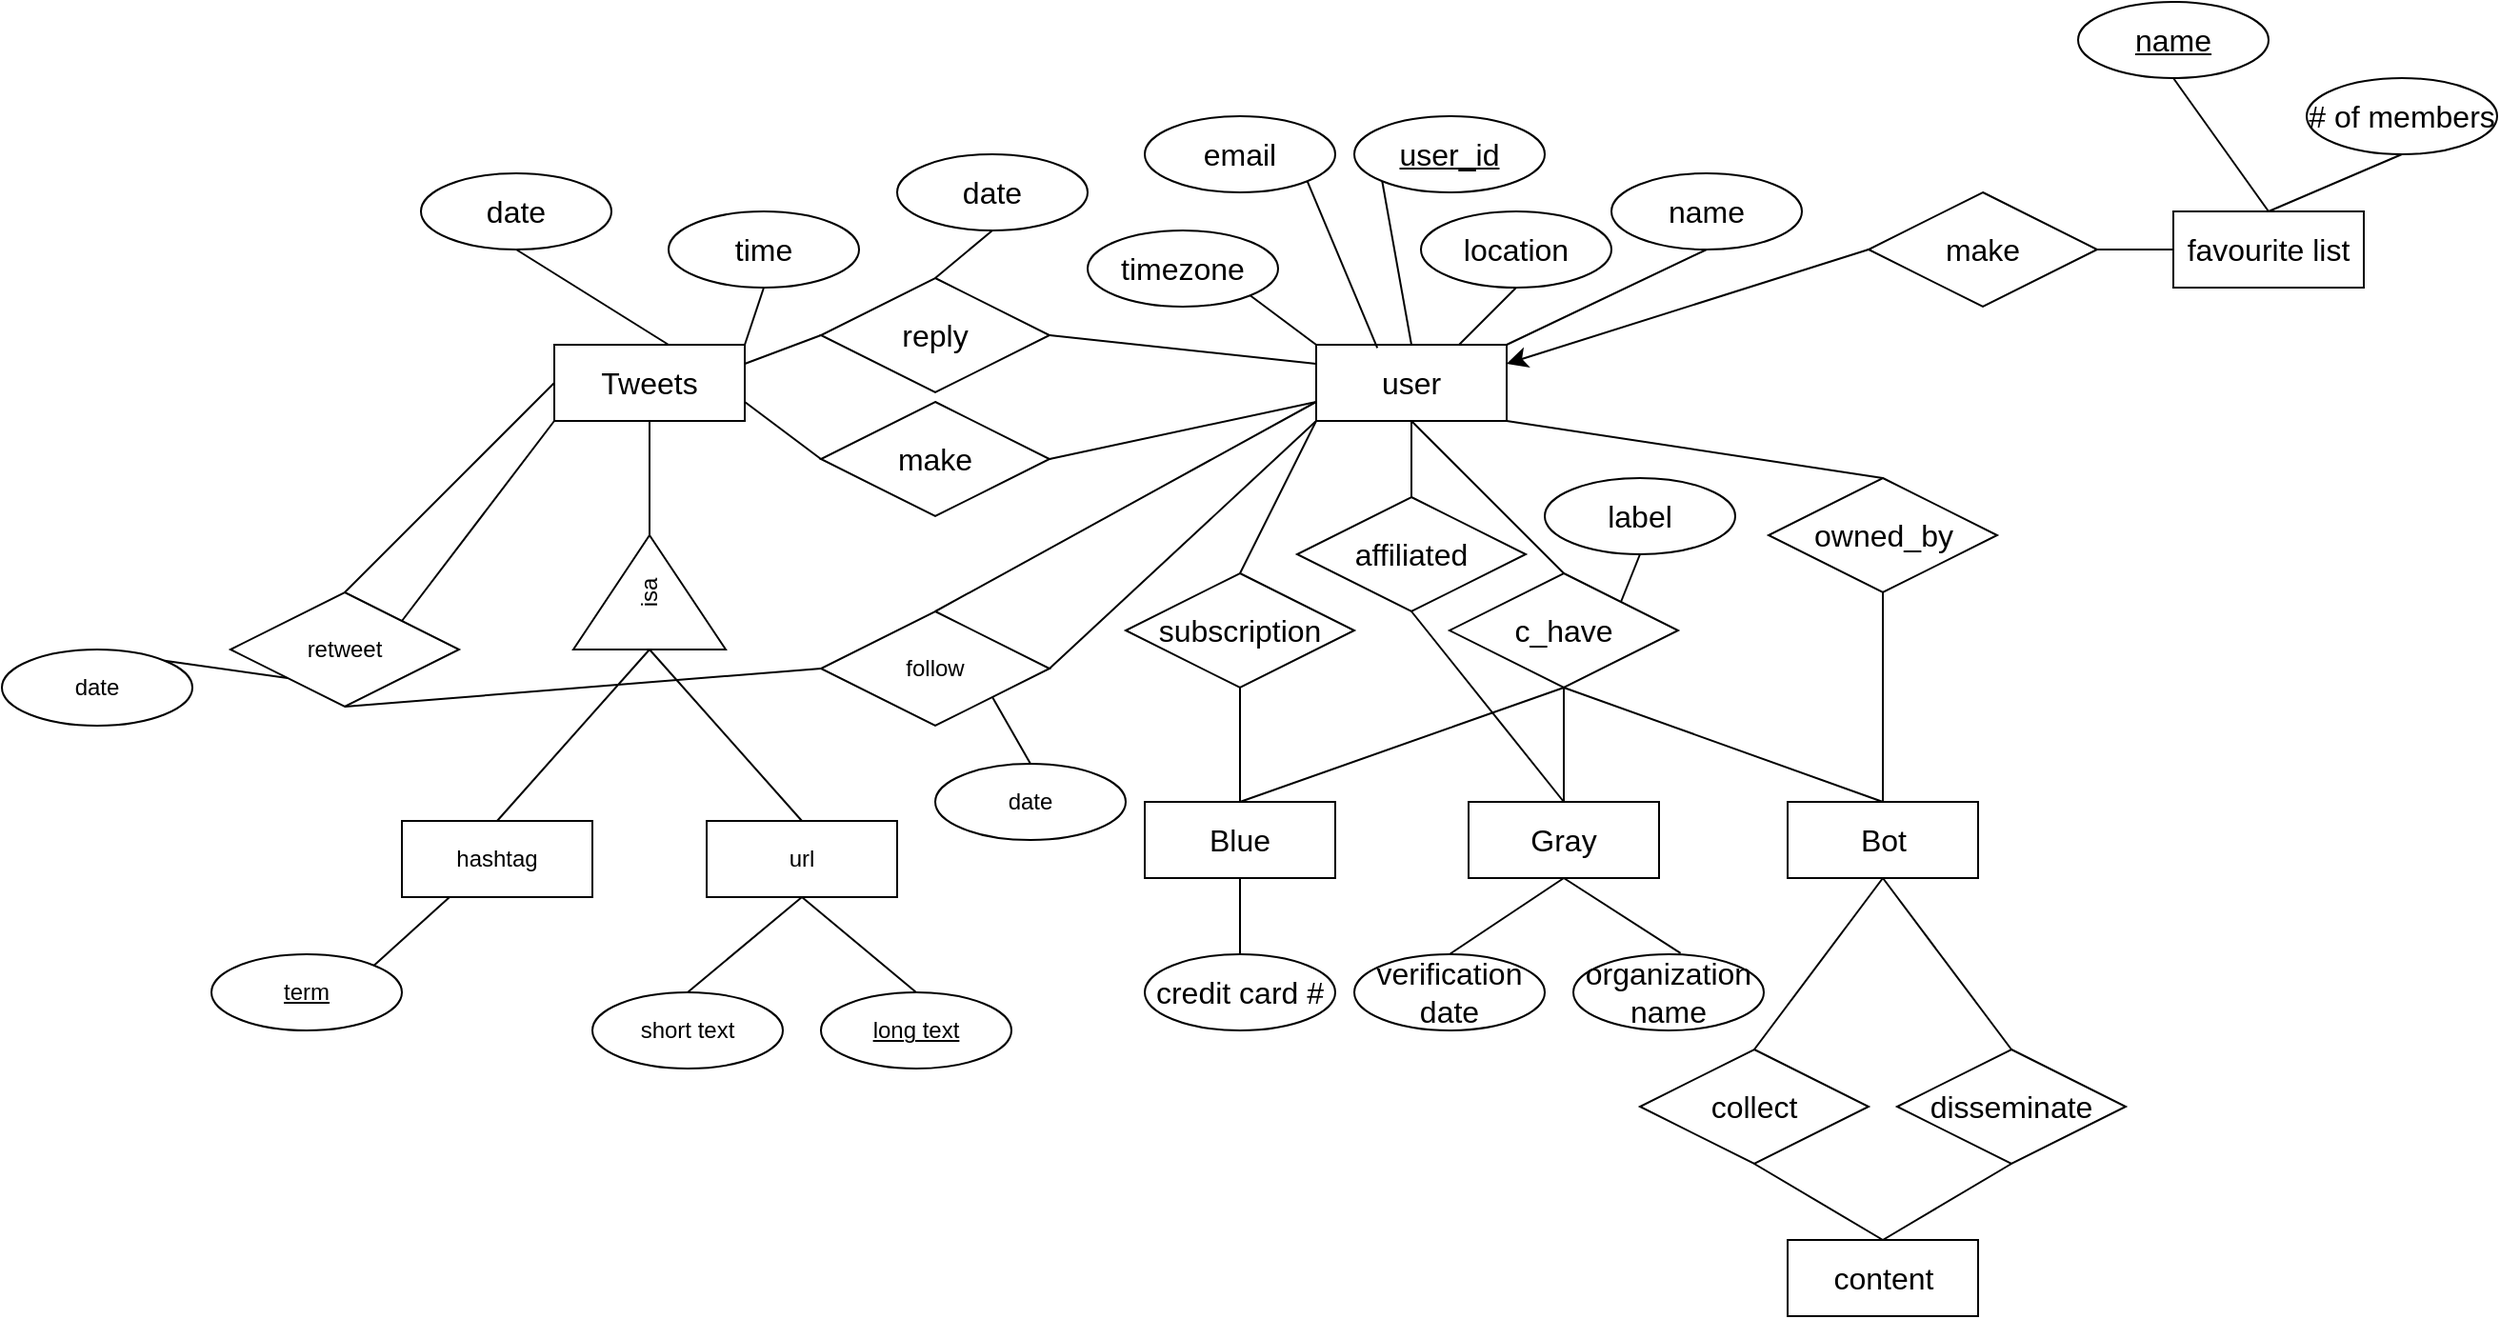 <mxfile version="21.7.5" type="github">
  <diagram name="Page-1" id="pDb4KdGSy0NqhrSkEqrz">
    <mxGraphModel dx="3984" dy="1980" grid="1" gridSize="10" guides="1" tooltips="1" connect="1" arrows="1" fold="1" page="1" pageScale="1" pageWidth="850" pageHeight="1100" math="0" shadow="0">
      <root>
        <mxCell id="0" />
        <mxCell id="1" parent="0" />
        <mxCell id="DwLo5q6sceBoBFdq7gC3-73" value="user" style="whiteSpace=wrap;html=1;align=center;fontSize=16;" parent="1" vertex="1">
          <mxGeometry x="-1500" y="-390" width="100" height="40" as="geometry" />
        </mxCell>
        <mxCell id="DwLo5q6sceBoBFdq7gC3-74" value="user_id" style="ellipse;whiteSpace=wrap;html=1;align=center;fontStyle=4;fontSize=16;" parent="1" vertex="1">
          <mxGeometry x="-1480" y="-510" width="100" height="40" as="geometry" />
        </mxCell>
        <mxCell id="DwLo5q6sceBoBFdq7gC3-78" value="name" style="ellipse;whiteSpace=wrap;html=1;align=center;fontSize=16;" parent="1" vertex="1">
          <mxGeometry x="-1345" y="-480" width="100" height="40" as="geometry" />
        </mxCell>
        <mxCell id="DwLo5q6sceBoBFdq7gC3-80" value="location" style="ellipse;whiteSpace=wrap;html=1;align=center;fontSize=16;" parent="1" vertex="1">
          <mxGeometry x="-1445" y="-460" width="100" height="40" as="geometry" />
        </mxCell>
        <mxCell id="DwLo5q6sceBoBFdq7gC3-82" value="email" style="ellipse;whiteSpace=wrap;html=1;align=center;fontSize=16;" parent="1" vertex="1">
          <mxGeometry x="-1590" y="-510" width="100" height="40" as="geometry" />
        </mxCell>
        <mxCell id="DwLo5q6sceBoBFdq7gC3-84" value="timezone" style="ellipse;whiteSpace=wrap;html=1;align=center;fontSize=16;" parent="1" vertex="1">
          <mxGeometry x="-1620" y="-450" width="100" height="40" as="geometry" />
        </mxCell>
        <mxCell id="DwLo5q6sceBoBFdq7gC3-87" value="" style="endArrow=none;html=1;rounded=0;fontSize=12;startSize=8;endSize=8;curved=1;exitX=1;exitY=1;exitDx=0;exitDy=0;entryX=0.321;entryY=0.041;entryDx=0;entryDy=0;entryPerimeter=0;" parent="1" source="DwLo5q6sceBoBFdq7gC3-82" target="DwLo5q6sceBoBFdq7gC3-73" edge="1">
          <mxGeometry width="50" height="50" relative="1" as="geometry">
            <mxPoint x="-1000" y="-590" as="sourcePoint" />
            <mxPoint x="-1470" y="-400" as="targetPoint" />
          </mxGeometry>
        </mxCell>
        <mxCell id="DwLo5q6sceBoBFdq7gC3-88" value="" style="endArrow=none;html=1;rounded=0;fontSize=12;startSize=8;endSize=8;curved=1;exitX=1;exitY=1;exitDx=0;exitDy=0;entryX=0;entryY=0;entryDx=0;entryDy=0;" parent="1" source="DwLo5q6sceBoBFdq7gC3-84" target="DwLo5q6sceBoBFdq7gC3-73" edge="1">
          <mxGeometry width="50" height="50" relative="1" as="geometry">
            <mxPoint x="-1080" y="-390" as="sourcePoint" />
            <mxPoint x="-1030" y="-440" as="targetPoint" />
          </mxGeometry>
        </mxCell>
        <mxCell id="DwLo5q6sceBoBFdq7gC3-89" value="" style="endArrow=none;html=1;rounded=0;fontSize=12;startSize=8;endSize=8;curved=1;exitX=0;exitY=1;exitDx=0;exitDy=0;entryX=0.5;entryY=0;entryDx=0;entryDy=0;" parent="1" source="DwLo5q6sceBoBFdq7gC3-74" target="DwLo5q6sceBoBFdq7gC3-73" edge="1">
          <mxGeometry width="50" height="50" relative="1" as="geometry">
            <mxPoint x="-1080" y="-390" as="sourcePoint" />
            <mxPoint x="-1030" y="-440" as="targetPoint" />
          </mxGeometry>
        </mxCell>
        <mxCell id="DwLo5q6sceBoBFdq7gC3-90" value="" style="endArrow=none;html=1;rounded=0;fontSize=12;startSize=8;endSize=8;curved=1;exitX=0.5;exitY=1;exitDx=0;exitDy=0;entryX=0.75;entryY=0;entryDx=0;entryDy=0;" parent="1" source="DwLo5q6sceBoBFdq7gC3-80" target="DwLo5q6sceBoBFdq7gC3-73" edge="1">
          <mxGeometry width="50" height="50" relative="1" as="geometry">
            <mxPoint x="-1080" y="-390" as="sourcePoint" />
            <mxPoint x="-1030" y="-440" as="targetPoint" />
          </mxGeometry>
        </mxCell>
        <mxCell id="DwLo5q6sceBoBFdq7gC3-91" value="" style="endArrow=none;html=1;rounded=0;fontSize=12;startSize=8;endSize=8;curved=1;exitX=0.5;exitY=1;exitDx=0;exitDy=0;entryX=1;entryY=0;entryDx=0;entryDy=0;" parent="1" source="DwLo5q6sceBoBFdq7gC3-78" target="DwLo5q6sceBoBFdq7gC3-73" edge="1">
          <mxGeometry width="50" height="50" relative="1" as="geometry">
            <mxPoint x="-1080" y="-390" as="sourcePoint" />
            <mxPoint x="-1030" y="-440" as="targetPoint" />
          </mxGeometry>
        </mxCell>
        <mxCell id="DwLo5q6sceBoBFdq7gC3-92" value="c_have" style="shape=rhombus;perimeter=rhombusPerimeter;whiteSpace=wrap;html=1;align=center;fontSize=16;" parent="1" vertex="1">
          <mxGeometry x="-1430" y="-270" width="120" height="60" as="geometry" />
        </mxCell>
        <mxCell id="DwLo5q6sceBoBFdq7gC3-94" value="" style="endArrow=none;html=1;rounded=0;fontSize=12;startSize=8;endSize=8;curved=1;exitX=0.5;exitY=1;exitDx=0;exitDy=0;entryX=0.5;entryY=0;entryDx=0;entryDy=0;" parent="1" source="DwLo5q6sceBoBFdq7gC3-73" target="DwLo5q6sceBoBFdq7gC3-92" edge="1">
          <mxGeometry width="50" height="50" relative="1" as="geometry">
            <mxPoint x="-1260" y="-430" as="sourcePoint" />
            <mxPoint x="-1450" y="-290" as="targetPoint" />
          </mxGeometry>
        </mxCell>
        <mxCell id="DwLo5q6sceBoBFdq7gC3-95" value="Gray" style="whiteSpace=wrap;html=1;align=center;fontSize=16;" parent="1" vertex="1">
          <mxGeometry x="-1420" y="-150" width="100" height="40" as="geometry" />
        </mxCell>
        <mxCell id="DwLo5q6sceBoBFdq7gC3-96" value="Bot" style="whiteSpace=wrap;html=1;align=center;fontSize=16;" parent="1" vertex="1">
          <mxGeometry x="-1252.5" y="-150" width="100" height="40" as="geometry" />
        </mxCell>
        <mxCell id="DwLo5q6sceBoBFdq7gC3-97" value="Blue" style="whiteSpace=wrap;html=1;align=center;fontSize=16;" parent="1" vertex="1">
          <mxGeometry x="-1590" y="-150" width="100" height="40" as="geometry" />
        </mxCell>
        <mxCell id="DwLo5q6sceBoBFdq7gC3-99" value="credit card #" style="ellipse;whiteSpace=wrap;html=1;align=center;fontSize=16;" parent="1" vertex="1">
          <mxGeometry x="-1590" y="-70" width="100" height="40" as="geometry" />
        </mxCell>
        <mxCell id="DwLo5q6sceBoBFdq7gC3-100" value="label&lt;br&gt;" style="ellipse;whiteSpace=wrap;html=1;align=center;fontSize=16;" parent="1" vertex="1">
          <mxGeometry x="-1380" y="-320" width="100" height="40" as="geometry" />
        </mxCell>
        <mxCell id="DwLo5q6sceBoBFdq7gC3-101" value="subscription&lt;br&gt;" style="shape=rhombus;perimeter=rhombusPerimeter;whiteSpace=wrap;html=1;align=center;fontSize=16;" parent="1" vertex="1">
          <mxGeometry x="-1600" y="-270" width="120" height="60" as="geometry" />
        </mxCell>
        <mxCell id="DwLo5q6sceBoBFdq7gC3-102" value="owned_by" style="shape=rhombus;perimeter=rhombusPerimeter;whiteSpace=wrap;html=1;align=center;fontSize=16;" parent="1" vertex="1">
          <mxGeometry x="-1262.5" y="-320" width="120" height="60" as="geometry" />
        </mxCell>
        <mxCell id="DwLo5q6sceBoBFdq7gC3-103" value="" style="endArrow=none;html=1;rounded=0;fontSize=12;startSize=8;endSize=8;curved=1;entryX=0;entryY=1;entryDx=0;entryDy=0;exitX=0.5;exitY=0;exitDx=0;exitDy=0;" parent="1" source="DwLo5q6sceBoBFdq7gC3-101" target="DwLo5q6sceBoBFdq7gC3-73" edge="1">
          <mxGeometry width="50" height="50" relative="1" as="geometry">
            <mxPoint x="-1400" y="-260" as="sourcePoint" />
            <mxPoint x="-1510" y="-350" as="targetPoint" />
          </mxGeometry>
        </mxCell>
        <mxCell id="DwLo5q6sceBoBFdq7gC3-104" value="" style="endArrow=none;html=1;rounded=0;fontSize=12;startSize=8;endSize=8;curved=1;entryX=1;entryY=1;entryDx=0;entryDy=0;exitX=0.5;exitY=0;exitDx=0;exitDy=0;" parent="1" source="DwLo5q6sceBoBFdq7gC3-102" target="DwLo5q6sceBoBFdq7gC3-73" edge="1">
          <mxGeometry width="50" height="50" relative="1" as="geometry">
            <mxPoint x="-1400" y="-260" as="sourcePoint" />
            <mxPoint x="-1350" y="-310" as="targetPoint" />
          </mxGeometry>
        </mxCell>
        <mxCell id="DwLo5q6sceBoBFdq7gC3-105" value="" style="endArrow=none;html=1;rounded=0;fontSize=12;startSize=8;endSize=8;curved=1;exitX=0.5;exitY=1;exitDx=0;exitDy=0;" parent="1" source="DwLo5q6sceBoBFdq7gC3-101" target="DwLo5q6sceBoBFdq7gC3-97" edge="1">
          <mxGeometry width="50" height="50" relative="1" as="geometry">
            <mxPoint x="-1400" y="-260" as="sourcePoint" />
            <mxPoint x="-1350" y="-310" as="targetPoint" />
          </mxGeometry>
        </mxCell>
        <mxCell id="DwLo5q6sceBoBFdq7gC3-106" value="" style="endArrow=none;html=1;rounded=0;fontSize=12;startSize=8;endSize=8;curved=1;entryX=0.5;entryY=1;entryDx=0;entryDy=0;exitX=0.5;exitY=0;exitDx=0;exitDy=0;" parent="1" source="DwLo5q6sceBoBFdq7gC3-97" target="DwLo5q6sceBoBFdq7gC3-92" edge="1">
          <mxGeometry width="50" height="50" relative="1" as="geometry">
            <mxPoint x="-1400" y="-260" as="sourcePoint" />
            <mxPoint x="-1350" y="-310" as="targetPoint" />
          </mxGeometry>
        </mxCell>
        <mxCell id="DwLo5q6sceBoBFdq7gC3-107" value="" style="endArrow=none;html=1;rounded=0;fontSize=12;startSize=8;endSize=8;curved=1;exitX=0.5;exitY=1;exitDx=0;exitDy=0;entryX=0.5;entryY=0;entryDx=0;entryDy=0;" parent="1" source="DwLo5q6sceBoBFdq7gC3-92" target="DwLo5q6sceBoBFdq7gC3-95" edge="1">
          <mxGeometry width="50" height="50" relative="1" as="geometry">
            <mxPoint x="-1400" y="-260" as="sourcePoint" />
            <mxPoint x="-1350" y="-310" as="targetPoint" />
          </mxGeometry>
        </mxCell>
        <mxCell id="DwLo5q6sceBoBFdq7gC3-108" value="" style="endArrow=none;html=1;rounded=0;fontSize=12;startSize=8;endSize=8;curved=1;exitX=0.5;exitY=0;exitDx=0;exitDy=0;entryX=0.5;entryY=1;entryDx=0;entryDy=0;" parent="1" source="DwLo5q6sceBoBFdq7gC3-96" target="DwLo5q6sceBoBFdq7gC3-92" edge="1">
          <mxGeometry width="50" height="50" relative="1" as="geometry">
            <mxPoint x="-1400" y="-260" as="sourcePoint" />
            <mxPoint x="-1450" y="-150" as="targetPoint" />
          </mxGeometry>
        </mxCell>
        <mxCell id="DwLo5q6sceBoBFdq7gC3-109" value="" style="endArrow=none;html=1;rounded=0;fontSize=12;startSize=8;endSize=8;curved=1;exitX=0.5;exitY=1;exitDx=0;exitDy=0;" parent="1" source="DwLo5q6sceBoBFdq7gC3-102" target="DwLo5q6sceBoBFdq7gC3-96" edge="1">
          <mxGeometry width="50" height="50" relative="1" as="geometry">
            <mxPoint x="-1400" y="-260" as="sourcePoint" />
            <mxPoint x="-1350" y="-310" as="targetPoint" />
          </mxGeometry>
        </mxCell>
        <mxCell id="DwLo5q6sceBoBFdq7gC3-110" value="" style="endArrow=none;html=1;rounded=0;fontSize=12;startSize=8;endSize=8;curved=1;exitX=0.5;exitY=0;exitDx=0;exitDy=0;entryX=0.5;entryY=1;entryDx=0;entryDy=0;" parent="1" source="DwLo5q6sceBoBFdq7gC3-99" target="DwLo5q6sceBoBFdq7gC3-97" edge="1">
          <mxGeometry width="50" height="50" relative="1" as="geometry">
            <mxPoint x="-1240" y="-100" as="sourcePoint" />
            <mxPoint x="-1620" y="-110" as="targetPoint" />
          </mxGeometry>
        </mxCell>
        <mxCell id="DwLo5q6sceBoBFdq7gC3-111" value="" style="endArrow=none;html=1;rounded=0;fontSize=12;startSize=8;endSize=8;curved=1;exitX=0.5;exitY=1;exitDx=0;exitDy=0;entryX=0.5;entryY=0;entryDx=0;entryDy=0;" parent="1" source="DwLo5q6sceBoBFdq7gC3-95" target="DwLo5q6sceBoBFdq7gC3-112" edge="1">
          <mxGeometry width="50" height="50" relative="1" as="geometry">
            <mxPoint x="-1240" y="-100" as="sourcePoint" />
            <mxPoint x="-1190" y="-150" as="targetPoint" />
          </mxGeometry>
        </mxCell>
        <mxCell id="DwLo5q6sceBoBFdq7gC3-112" value="verification date" style="ellipse;whiteSpace=wrap;html=1;align=center;fontSize=16;" parent="1" vertex="1">
          <mxGeometry x="-1480" y="-70" width="100" height="40" as="geometry" />
        </mxCell>
        <mxCell id="DwLo5q6sceBoBFdq7gC3-113" value="" style="endArrow=none;html=1;rounded=0;fontSize=12;startSize=8;endSize=8;curved=1;exitX=0.5;exitY=1;exitDx=0;exitDy=0;entryX=1;entryY=0;entryDx=0;entryDy=0;" parent="1" source="DwLo5q6sceBoBFdq7gC3-100" target="DwLo5q6sceBoBFdq7gC3-92" edge="1">
          <mxGeometry width="50" height="50" relative="1" as="geometry">
            <mxPoint x="-1180" y="-270" as="sourcePoint" />
            <mxPoint x="-1130" y="-320" as="targetPoint" />
          </mxGeometry>
        </mxCell>
        <mxCell id="DwLo5q6sceBoBFdq7gC3-114" value="affiliated" style="shape=rhombus;perimeter=rhombusPerimeter;whiteSpace=wrap;html=1;align=center;fontSize=16;" parent="1" vertex="1">
          <mxGeometry x="-1510" y="-310" width="120" height="60" as="geometry" />
        </mxCell>
        <mxCell id="DwLo5q6sceBoBFdq7gC3-115" value="" style="endArrow=none;html=1;rounded=0;fontSize=12;startSize=8;endSize=8;curved=1;entryX=0.5;entryY=1;entryDx=0;entryDy=0;exitX=0.5;exitY=0;exitDx=0;exitDy=0;" parent="1" source="DwLo5q6sceBoBFdq7gC3-114" target="DwLo5q6sceBoBFdq7gC3-73" edge="1">
          <mxGeometry width="50" height="50" relative="1" as="geometry">
            <mxPoint x="-1480" y="-290" as="sourcePoint" />
            <mxPoint x="-1430" y="-340" as="targetPoint" />
          </mxGeometry>
        </mxCell>
        <mxCell id="DwLo5q6sceBoBFdq7gC3-116" value="" style="endArrow=none;html=1;rounded=0;fontSize=12;startSize=8;endSize=8;curved=1;exitX=0.5;exitY=1;exitDx=0;exitDy=0;entryX=0.5;entryY=0;entryDx=0;entryDy=0;" parent="1" source="DwLo5q6sceBoBFdq7gC3-114" target="DwLo5q6sceBoBFdq7gC3-95" edge="1">
          <mxGeometry width="50" height="50" relative="1" as="geometry">
            <mxPoint x="-1480" y="-290" as="sourcePoint" />
            <mxPoint x="-1430" y="-340" as="targetPoint" />
          </mxGeometry>
        </mxCell>
        <mxCell id="DwLo5q6sceBoBFdq7gC3-118" value="organization name" style="ellipse;whiteSpace=wrap;html=1;align=center;fontSize=16;" parent="1" vertex="1">
          <mxGeometry x="-1365" y="-70" width="100" height="40" as="geometry" />
        </mxCell>
        <mxCell id="DwLo5q6sceBoBFdq7gC3-119" value="" style="endArrow=none;html=1;rounded=0;fontSize=12;startSize=8;endSize=8;curved=1;exitX=0.5;exitY=1;exitDx=0;exitDy=0;entryX=0.563;entryY=-0.013;entryDx=0;entryDy=0;entryPerimeter=0;" parent="1" source="DwLo5q6sceBoBFdq7gC3-95" target="DwLo5q6sceBoBFdq7gC3-118" edge="1">
          <mxGeometry width="50" height="50" relative="1" as="geometry">
            <mxPoint x="-1480" y="-290" as="sourcePoint" />
            <mxPoint x="-1430" y="-340" as="targetPoint" />
          </mxGeometry>
        </mxCell>
        <mxCell id="DwLo5q6sceBoBFdq7gC3-127" style="edgeStyle=none;curved=1;rounded=0;orthogonalLoop=1;jettySize=auto;html=1;exitX=0;exitY=0.5;exitDx=0;exitDy=0;entryX=1;entryY=0.25;entryDx=0;entryDy=0;fontSize=12;startSize=8;endSize=8;" parent="1" source="DwLo5q6sceBoBFdq7gC3-120" target="DwLo5q6sceBoBFdq7gC3-73" edge="1">
          <mxGeometry relative="1" as="geometry" />
        </mxCell>
        <mxCell id="DwLo5q6sceBoBFdq7gC3-120" value="make" style="shape=rhombus;perimeter=rhombusPerimeter;whiteSpace=wrap;html=1;align=center;fontSize=16;" parent="1" vertex="1">
          <mxGeometry x="-1210" y="-470" width="120" height="60" as="geometry" />
        </mxCell>
        <mxCell id="DwLo5q6sceBoBFdq7gC3-121" value="favourite list" style="whiteSpace=wrap;html=1;align=center;fontSize=16;" parent="1" vertex="1">
          <mxGeometry x="-1050" y="-460" width="100" height="40" as="geometry" />
        </mxCell>
        <mxCell id="DwLo5q6sceBoBFdq7gC3-124" value="name" style="ellipse;whiteSpace=wrap;html=1;align=center;fontStyle=4;fontSize=16;" parent="1" vertex="1">
          <mxGeometry x="-1100" y="-570" width="100" height="40" as="geometry" />
        </mxCell>
        <mxCell id="DwLo5q6sceBoBFdq7gC3-125" value="" style="endArrow=none;html=1;rounded=0;fontSize=12;startSize=8;endSize=8;curved=1;entryX=0.5;entryY=1;entryDx=0;entryDy=0;exitX=0.5;exitY=0;exitDx=0;exitDy=0;" parent="1" source="DwLo5q6sceBoBFdq7gC3-121" target="DwLo5q6sceBoBFdq7gC3-124" edge="1">
          <mxGeometry width="50" height="50" relative="1" as="geometry">
            <mxPoint x="-1010" y="-440" as="sourcePoint" />
            <mxPoint x="-1070" y="-350" as="targetPoint" />
          </mxGeometry>
        </mxCell>
        <mxCell id="DwLo5q6sceBoBFdq7gC3-126" value="" style="endArrow=none;html=1;rounded=0;fontSize=12;startSize=8;endSize=8;curved=1;exitX=1;exitY=0.5;exitDx=0;exitDy=0;entryX=0;entryY=0.5;entryDx=0;entryDy=0;" parent="1" source="DwLo5q6sceBoBFdq7gC3-120" target="DwLo5q6sceBoBFdq7gC3-121" edge="1">
          <mxGeometry width="50" height="50" relative="1" as="geometry">
            <mxPoint x="-1120" y="-300" as="sourcePoint" />
            <mxPoint x="-1070" y="-350" as="targetPoint" />
          </mxGeometry>
        </mxCell>
        <mxCell id="DwLo5q6sceBoBFdq7gC3-128" value="content" style="whiteSpace=wrap;html=1;align=center;fontSize=16;" parent="1" vertex="1">
          <mxGeometry x="-1252.5" y="80" width="100" height="40" as="geometry" />
        </mxCell>
        <mxCell id="DwLo5q6sceBoBFdq7gC3-129" value="collect" style="shape=rhombus;perimeter=rhombusPerimeter;whiteSpace=wrap;html=1;align=center;fontSize=16;" parent="1" vertex="1">
          <mxGeometry x="-1330" y="-20" width="120" height="60" as="geometry" />
        </mxCell>
        <mxCell id="DwLo5q6sceBoBFdq7gC3-130" value="disseminate&lt;br&gt;" style="shape=rhombus;perimeter=rhombusPerimeter;whiteSpace=wrap;html=1;align=center;fontSize=16;" parent="1" vertex="1">
          <mxGeometry x="-1195" y="-20" width="120" height="60" as="geometry" />
        </mxCell>
        <mxCell id="DwLo5q6sceBoBFdq7gC3-131" value="" style="endArrow=none;html=1;rounded=0;fontSize=12;startSize=8;endSize=8;curved=1;entryX=0.5;entryY=1;entryDx=0;entryDy=0;exitX=0.5;exitY=0;exitDx=0;exitDy=0;" parent="1" source="DwLo5q6sceBoBFdq7gC3-129" target="DwLo5q6sceBoBFdq7gC3-96" edge="1">
          <mxGeometry width="50" height="50" relative="1" as="geometry">
            <mxPoint x="-1340" y="-90" as="sourcePoint" />
            <mxPoint x="-1290" y="-140" as="targetPoint" />
          </mxGeometry>
        </mxCell>
        <mxCell id="DwLo5q6sceBoBFdq7gC3-132" value="" style="endArrow=none;html=1;rounded=0;fontSize=12;startSize=8;endSize=8;curved=1;exitX=0.5;exitY=0;exitDx=0;exitDy=0;entryX=0.5;entryY=1;entryDx=0;entryDy=0;" parent="1" source="DwLo5q6sceBoBFdq7gC3-130" target="DwLo5q6sceBoBFdq7gC3-96" edge="1">
          <mxGeometry width="50" height="50" relative="1" as="geometry">
            <mxPoint x="-1340" y="-90" as="sourcePoint" />
            <mxPoint x="-1280" y="-120" as="targetPoint" />
          </mxGeometry>
        </mxCell>
        <mxCell id="DwLo5q6sceBoBFdq7gC3-133" value="" style="endArrow=none;html=1;rounded=0;fontSize=12;startSize=8;endSize=8;curved=1;exitX=0.5;exitY=1;exitDx=0;exitDy=0;entryX=0.5;entryY=0;entryDx=0;entryDy=0;" parent="1" source="DwLo5q6sceBoBFdq7gC3-129" target="DwLo5q6sceBoBFdq7gC3-128" edge="1">
          <mxGeometry width="50" height="50" relative="1" as="geometry">
            <mxPoint x="-1345" y="40.0" as="sourcePoint" />
            <mxPoint x="-1261.04" y="51.14" as="targetPoint" />
          </mxGeometry>
        </mxCell>
        <mxCell id="DwLo5q6sceBoBFdq7gC3-134" value="" style="endArrow=none;html=1;rounded=0;fontSize=12;startSize=8;endSize=8;curved=1;entryX=0.5;entryY=1;entryDx=0;entryDy=0;exitX=0.5;exitY=0;exitDx=0;exitDy=0;" parent="1" source="DwLo5q6sceBoBFdq7gC3-128" target="DwLo5q6sceBoBFdq7gC3-130" edge="1">
          <mxGeometry width="50" height="50" relative="1" as="geometry">
            <mxPoint x="-1330" y="40" as="sourcePoint" />
            <mxPoint x="-1280" y="-10" as="targetPoint" />
          </mxGeometry>
        </mxCell>
        <mxCell id="DwLo5q6sceBoBFdq7gC3-135" value="# of members" style="ellipse;whiteSpace=wrap;html=1;align=center;fontSize=16;" parent="1" vertex="1">
          <mxGeometry x="-980" y="-530" width="100" height="40" as="geometry" />
        </mxCell>
        <mxCell id="DwLo5q6sceBoBFdq7gC3-136" value="" style="endArrow=none;html=1;rounded=0;fontSize=12;startSize=8;endSize=8;curved=1;exitX=0.5;exitY=0;exitDx=0;exitDy=0;entryX=0.5;entryY=1;entryDx=0;entryDy=0;" parent="1" source="DwLo5q6sceBoBFdq7gC3-121" target="DwLo5q6sceBoBFdq7gC3-135" edge="1">
          <mxGeometry width="50" height="50" relative="1" as="geometry">
            <mxPoint x="-940" y="-160" as="sourcePoint" />
            <mxPoint x="-890" y="-210" as="targetPoint" />
          </mxGeometry>
        </mxCell>
        <mxCell id="DwLo5q6sceBoBFdq7gC3-139" value="Tweets" style="whiteSpace=wrap;html=1;align=center;fontSize=16;" parent="1" vertex="1">
          <mxGeometry x="-1900" y="-390" width="100" height="40" as="geometry" />
        </mxCell>
        <mxCell id="DwLo5q6sceBoBFdq7gC3-142" value="reply" style="shape=rhombus;perimeter=rhombusPerimeter;whiteSpace=wrap;html=1;align=center;fontSize=16;" parent="1" vertex="1">
          <mxGeometry x="-1760" y="-425" width="120" height="60" as="geometry" />
        </mxCell>
        <mxCell id="DwLo5q6sceBoBFdq7gC3-143" value="make" style="shape=rhombus;perimeter=rhombusPerimeter;whiteSpace=wrap;html=1;align=center;fontSize=16;" parent="1" vertex="1">
          <mxGeometry x="-1760" y="-360" width="120" height="60" as="geometry" />
        </mxCell>
        <mxCell id="DwLo5q6sceBoBFdq7gC3-144" value="" style="endArrow=none;html=1;rounded=0;fontSize=12;startSize=8;endSize=8;curved=1;exitX=1;exitY=0.5;exitDx=0;exitDy=0;entryX=0;entryY=0.25;entryDx=0;entryDy=0;" parent="1" source="DwLo5q6sceBoBFdq7gC3-142" target="DwLo5q6sceBoBFdq7gC3-73" edge="1">
          <mxGeometry width="50" height="50" relative="1" as="geometry">
            <mxPoint x="-1600" y="-370" as="sourcePoint" />
            <mxPoint x="-1430" y="-330" as="targetPoint" />
          </mxGeometry>
        </mxCell>
        <mxCell id="DwLo5q6sceBoBFdq7gC3-145" value="" style="endArrow=none;html=1;rounded=0;fontSize=12;startSize=8;endSize=8;curved=1;exitX=1;exitY=0.5;exitDx=0;exitDy=0;" parent="1" source="DwLo5q6sceBoBFdq7gC3-143" edge="1">
          <mxGeometry width="50" height="50" relative="1" as="geometry">
            <mxPoint x="-1480" y="-280" as="sourcePoint" />
            <mxPoint x="-1500" y="-360" as="targetPoint" />
          </mxGeometry>
        </mxCell>
        <mxCell id="DwLo5q6sceBoBFdq7gC3-146" value="" style="endArrow=none;html=1;rounded=0;fontSize=12;startSize=8;endSize=8;curved=1;exitX=0;exitY=0.5;exitDx=0;exitDy=0;entryX=1;entryY=0.75;entryDx=0;entryDy=0;" parent="1" source="DwLo5q6sceBoBFdq7gC3-143" target="DwLo5q6sceBoBFdq7gC3-139" edge="1">
          <mxGeometry width="50" height="50" relative="1" as="geometry">
            <mxPoint x="-1480" y="-280" as="sourcePoint" />
            <mxPoint x="-1430" y="-330" as="targetPoint" />
          </mxGeometry>
        </mxCell>
        <mxCell id="DwLo5q6sceBoBFdq7gC3-147" value="" style="endArrow=none;html=1;rounded=0;fontSize=12;startSize=8;endSize=8;curved=1;exitX=0;exitY=0.5;exitDx=0;exitDy=0;entryX=1;entryY=0.25;entryDx=0;entryDy=0;" parent="1" source="DwLo5q6sceBoBFdq7gC3-142" target="DwLo5q6sceBoBFdq7gC3-139" edge="1">
          <mxGeometry width="50" height="50" relative="1" as="geometry">
            <mxPoint x="-1480" y="-280" as="sourcePoint" />
            <mxPoint x="-1430" y="-330" as="targetPoint" />
          </mxGeometry>
        </mxCell>
        <mxCell id="DwLo5q6sceBoBFdq7gC3-151" value="date" style="ellipse;whiteSpace=wrap;html=1;align=center;fontSize=16;" parent="1" vertex="1">
          <mxGeometry x="-1970" y="-480" width="100" height="40" as="geometry" />
        </mxCell>
        <mxCell id="DwLo5q6sceBoBFdq7gC3-152" value="time" style="ellipse;whiteSpace=wrap;html=1;align=center;fontSize=16;" parent="1" vertex="1">
          <mxGeometry x="-1840" y="-460" width="100" height="40" as="geometry" />
        </mxCell>
        <mxCell id="DwLo5q6sceBoBFdq7gC3-153" value="date" style="ellipse;whiteSpace=wrap;html=1;align=center;fontSize=16;" parent="1" vertex="1">
          <mxGeometry x="-1720" y="-490" width="100" height="40" as="geometry" />
        </mxCell>
        <mxCell id="DwLo5q6sceBoBFdq7gC3-154" value="" style="endArrow=none;html=1;rounded=0;fontSize=12;startSize=8;endSize=8;curved=1;exitX=0.5;exitY=0;exitDx=0;exitDy=0;entryX=0.5;entryY=1;entryDx=0;entryDy=0;" parent="1" source="DwLo5q6sceBoBFdq7gC3-142" target="DwLo5q6sceBoBFdq7gC3-153" edge="1">
          <mxGeometry width="50" height="50" relative="1" as="geometry">
            <mxPoint x="-1460" y="-270" as="sourcePoint" />
            <mxPoint x="-1410" y="-320" as="targetPoint" />
          </mxGeometry>
        </mxCell>
        <mxCell id="W3WMyxUv6TpNBprFOwlG-5" value="" style="endArrow=none;html=1;rounded=0;entryX=1;entryY=0;entryDx=0;entryDy=0;" edge="1" parent="1" target="DwLo5q6sceBoBFdq7gC3-139">
          <mxGeometry width="50" height="50" relative="1" as="geometry">
            <mxPoint x="-1790" y="-420" as="sourcePoint" />
            <mxPoint x="-1630" y="-340" as="targetPoint" />
          </mxGeometry>
        </mxCell>
        <mxCell id="W3WMyxUv6TpNBprFOwlG-6" value="" style="endArrow=none;html=1;rounded=0;entryX=0.5;entryY=1;entryDx=0;entryDy=0;" edge="1" parent="1" target="DwLo5q6sceBoBFdq7gC3-151">
          <mxGeometry width="50" height="50" relative="1" as="geometry">
            <mxPoint x="-1840" y="-390" as="sourcePoint" />
            <mxPoint x="-1630" y="-340" as="targetPoint" />
          </mxGeometry>
        </mxCell>
        <mxCell id="W3WMyxUv6TpNBprFOwlG-8" value="retweet" style="shape=rhombus;perimeter=rhombusPerimeter;whiteSpace=wrap;html=1;align=center;" vertex="1" parent="1">
          <mxGeometry x="-2070" y="-260" width="120" height="60" as="geometry" />
        </mxCell>
        <mxCell id="W3WMyxUv6TpNBprFOwlG-9" value="" style="endArrow=none;html=1;rounded=0;entryX=0;entryY=1;entryDx=0;entryDy=0;exitX=1;exitY=0;exitDx=0;exitDy=0;" edge="1" parent="1" source="W3WMyxUv6TpNBprFOwlG-8" target="DwLo5q6sceBoBFdq7gC3-139">
          <mxGeometry width="50" height="50" relative="1" as="geometry">
            <mxPoint x="-1980" y="-240" as="sourcePoint" />
            <mxPoint x="-1630" y="-340" as="targetPoint" />
          </mxGeometry>
        </mxCell>
        <mxCell id="W3WMyxUv6TpNBprFOwlG-10" value="" style="endArrow=none;html=1;rounded=0;exitX=0.5;exitY=0;exitDx=0;exitDy=0;" edge="1" parent="1" source="W3WMyxUv6TpNBprFOwlG-8">
          <mxGeometry width="50" height="50" relative="1" as="geometry">
            <mxPoint x="-1680" y="-290" as="sourcePoint" />
            <mxPoint x="-1900" y="-370" as="targetPoint" />
          </mxGeometry>
        </mxCell>
        <mxCell id="W3WMyxUv6TpNBprFOwlG-12" value="date" style="ellipse;whiteSpace=wrap;html=1;align=center;" vertex="1" parent="1">
          <mxGeometry x="-2190" y="-230" width="100" height="40" as="geometry" />
        </mxCell>
        <mxCell id="W3WMyxUv6TpNBprFOwlG-13" value="" style="endArrow=none;html=1;rounded=0;exitX=0;exitY=1;exitDx=0;exitDy=0;entryX=1;entryY=0;entryDx=0;entryDy=0;" edge="1" parent="1" source="W3WMyxUv6TpNBprFOwlG-8" target="W3WMyxUv6TpNBprFOwlG-12">
          <mxGeometry width="50" height="50" relative="1" as="geometry">
            <mxPoint x="-1680" y="-290" as="sourcePoint" />
            <mxPoint x="-1630" y="-340" as="targetPoint" />
          </mxGeometry>
        </mxCell>
        <mxCell id="W3WMyxUv6TpNBprFOwlG-15" value="isa" style="triangle;whiteSpace=wrap;html=1;rotation=-90;" vertex="1" parent="1">
          <mxGeometry x="-1880" y="-300" width="60" height="80" as="geometry" />
        </mxCell>
        <mxCell id="W3WMyxUv6TpNBprFOwlG-16" value="" style="endArrow=none;html=1;rounded=0;exitX=0.5;exitY=1;exitDx=0;exitDy=0;entryX=1;entryY=0.5;entryDx=0;entryDy=0;" edge="1" parent="1" source="DwLo5q6sceBoBFdq7gC3-139" target="W3WMyxUv6TpNBprFOwlG-15">
          <mxGeometry width="50" height="50" relative="1" as="geometry">
            <mxPoint x="-1680" y="-290" as="sourcePoint" />
            <mxPoint x="-1630" y="-340" as="targetPoint" />
          </mxGeometry>
        </mxCell>
        <mxCell id="W3WMyxUv6TpNBprFOwlG-17" value="hashtag" style="whiteSpace=wrap;html=1;align=center;" vertex="1" parent="1">
          <mxGeometry x="-1980" y="-140" width="100" height="40" as="geometry" />
        </mxCell>
        <mxCell id="W3WMyxUv6TpNBprFOwlG-18" value="url" style="whiteSpace=wrap;html=1;align=center;" vertex="1" parent="1">
          <mxGeometry x="-1820" y="-140" width="100" height="40" as="geometry" />
        </mxCell>
        <mxCell id="W3WMyxUv6TpNBprFOwlG-19" value="" style="endArrow=none;html=1;rounded=0;exitX=0;exitY=0.5;exitDx=0;exitDy=0;entryX=0.5;entryY=0;entryDx=0;entryDy=0;" edge="1" parent="1" source="W3WMyxUv6TpNBprFOwlG-15" target="W3WMyxUv6TpNBprFOwlG-17">
          <mxGeometry width="50" height="50" relative="1" as="geometry">
            <mxPoint x="-1680" as="sourcePoint" />
            <mxPoint x="-1630" y="-50" as="targetPoint" />
          </mxGeometry>
        </mxCell>
        <mxCell id="W3WMyxUv6TpNBprFOwlG-20" value="" style="endArrow=none;html=1;rounded=0;exitX=0;exitY=0.5;exitDx=0;exitDy=0;entryX=0.5;entryY=0;entryDx=0;entryDy=0;" edge="1" parent="1" source="W3WMyxUv6TpNBprFOwlG-15" target="W3WMyxUv6TpNBprFOwlG-18">
          <mxGeometry width="50" height="50" relative="1" as="geometry">
            <mxPoint x="-1680" as="sourcePoint" />
            <mxPoint x="-1630" y="-50" as="targetPoint" />
          </mxGeometry>
        </mxCell>
        <mxCell id="W3WMyxUv6TpNBprFOwlG-22" value="term" style="ellipse;whiteSpace=wrap;html=1;align=center;fontStyle=4;" vertex="1" parent="1">
          <mxGeometry x="-2080" y="-70" width="100" height="40" as="geometry" />
        </mxCell>
        <mxCell id="W3WMyxUv6TpNBprFOwlG-24" value="" style="endArrow=none;html=1;rounded=0;exitX=0.25;exitY=1;exitDx=0;exitDy=0;entryX=1;entryY=0;entryDx=0;entryDy=0;" edge="1" parent="1" source="W3WMyxUv6TpNBprFOwlG-17" target="W3WMyxUv6TpNBprFOwlG-22">
          <mxGeometry width="50" height="50" relative="1" as="geometry">
            <mxPoint x="-1680" as="sourcePoint" />
            <mxPoint x="-1630" y="-50" as="targetPoint" />
          </mxGeometry>
        </mxCell>
        <mxCell id="W3WMyxUv6TpNBprFOwlG-25" value="short text" style="ellipse;whiteSpace=wrap;html=1;align=center;" vertex="1" parent="1">
          <mxGeometry x="-1880" y="-50" width="100" height="40" as="geometry" />
        </mxCell>
        <mxCell id="W3WMyxUv6TpNBprFOwlG-26" value="&lt;u&gt;long text&lt;/u&gt;" style="ellipse;whiteSpace=wrap;html=1;align=center;" vertex="1" parent="1">
          <mxGeometry x="-1760" y="-50" width="100" height="40" as="geometry" />
        </mxCell>
        <mxCell id="W3WMyxUv6TpNBprFOwlG-27" value="" style="endArrow=none;html=1;rounded=0;exitX=0.5;exitY=1;exitDx=0;exitDy=0;entryX=0.5;entryY=0;entryDx=0;entryDy=0;" edge="1" parent="1" source="W3WMyxUv6TpNBprFOwlG-18" target="W3WMyxUv6TpNBprFOwlG-25">
          <mxGeometry width="50" height="50" relative="1" as="geometry">
            <mxPoint x="-1680" as="sourcePoint" />
            <mxPoint x="-1630" y="-50" as="targetPoint" />
          </mxGeometry>
        </mxCell>
        <mxCell id="W3WMyxUv6TpNBprFOwlG-28" value="" style="endArrow=none;html=1;rounded=0;exitX=0.5;exitY=1;exitDx=0;exitDy=0;entryX=0.5;entryY=0;entryDx=0;entryDy=0;" edge="1" parent="1" source="W3WMyxUv6TpNBprFOwlG-18" target="W3WMyxUv6TpNBprFOwlG-26">
          <mxGeometry width="50" height="50" relative="1" as="geometry">
            <mxPoint x="-1680" as="sourcePoint" />
            <mxPoint x="-1630" y="-50" as="targetPoint" />
          </mxGeometry>
        </mxCell>
        <mxCell id="W3WMyxUv6TpNBprFOwlG-29" value="follow" style="shape=rhombus;perimeter=rhombusPerimeter;whiteSpace=wrap;html=1;align=center;" vertex="1" parent="1">
          <mxGeometry x="-1760" y="-250" width="120" height="60" as="geometry" />
        </mxCell>
        <mxCell id="W3WMyxUv6TpNBprFOwlG-30" value="" style="endArrow=none;html=1;rounded=0;entryX=0.5;entryY=0;entryDx=0;entryDy=0;" edge="1" parent="1" target="W3WMyxUv6TpNBprFOwlG-29">
          <mxGeometry width="50" height="50" relative="1" as="geometry">
            <mxPoint x="-1500" y="-360" as="sourcePoint" />
            <mxPoint x="-1530" y="-210" as="targetPoint" />
          </mxGeometry>
        </mxCell>
        <mxCell id="W3WMyxUv6TpNBprFOwlG-31" value="" style="endArrow=none;html=1;rounded=0;entryX=0;entryY=1;entryDx=0;entryDy=0;exitX=1;exitY=0.5;exitDx=0;exitDy=0;" edge="1" parent="1" source="W3WMyxUv6TpNBprFOwlG-29" target="DwLo5q6sceBoBFdq7gC3-73">
          <mxGeometry width="50" height="50" relative="1" as="geometry">
            <mxPoint x="-1580" y="-160" as="sourcePoint" />
            <mxPoint x="-1530" y="-210" as="targetPoint" />
          </mxGeometry>
        </mxCell>
        <mxCell id="W3WMyxUv6TpNBprFOwlG-32" value="" style="endArrow=none;html=1;rounded=0;exitX=0.5;exitY=1;exitDx=0;exitDy=0;entryX=0;entryY=0.5;entryDx=0;entryDy=0;" edge="1" parent="1" source="W3WMyxUv6TpNBprFOwlG-8" target="W3WMyxUv6TpNBprFOwlG-29">
          <mxGeometry width="50" height="50" relative="1" as="geometry">
            <mxPoint x="-1580" y="-160" as="sourcePoint" />
            <mxPoint x="-1530" y="-210" as="targetPoint" />
          </mxGeometry>
        </mxCell>
        <mxCell id="W3WMyxUv6TpNBprFOwlG-33" value="date" style="ellipse;whiteSpace=wrap;html=1;align=center;" vertex="1" parent="1">
          <mxGeometry x="-1700" y="-170" width="100" height="40" as="geometry" />
        </mxCell>
        <mxCell id="W3WMyxUv6TpNBprFOwlG-34" value="" style="endArrow=none;html=1;rounded=0;exitX=1;exitY=1;exitDx=0;exitDy=0;entryX=0.5;entryY=0;entryDx=0;entryDy=0;" edge="1" parent="1" source="W3WMyxUv6TpNBprFOwlG-29" target="W3WMyxUv6TpNBprFOwlG-33">
          <mxGeometry width="50" height="50" relative="1" as="geometry">
            <mxPoint x="-1580" y="-160" as="sourcePoint" />
            <mxPoint x="-1530" y="-210" as="targetPoint" />
          </mxGeometry>
        </mxCell>
      </root>
    </mxGraphModel>
  </diagram>
</mxfile>
